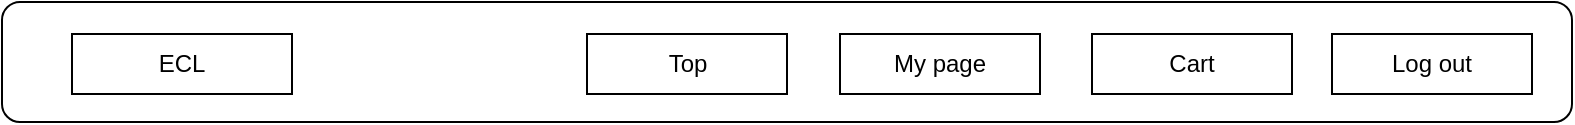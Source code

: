 <mxfile version="10.8.5" type="github"><diagram id="50Dxd6yPXRq7qMc2vB97" name="Page-1"><mxGraphModel dx="636" dy="504" grid="1" gridSize="10" guides="1" tooltips="1" connect="1" arrows="1" fold="1" page="1" pageScale="1" pageWidth="827" pageHeight="1169" math="0" shadow="0"><root><mxCell id="0"/><mxCell id="1" parent="0"/><mxCell id="UZSk_sChq5RonT3k2Ovc-3" value="" style="rounded=1;whiteSpace=wrap;html=1;" parent="1" vertex="1"><mxGeometry x="25" y="34" width="785" height="60" as="geometry"/></mxCell><mxCell id="UZSk_sChq5RonT3k2Ovc-4" value="ECL" style="rounded=0;whiteSpace=wrap;html=1;" parent="1" vertex="1"><mxGeometry x="60" y="50" width="110" height="30" as="geometry"/></mxCell><mxCell id="UZSk_sChq5RonT3k2Ovc-5" value="Top" style="rounded=0;whiteSpace=wrap;html=1;" parent="1" vertex="1"><mxGeometry x="317.5" y="50" width="100" height="30" as="geometry"/></mxCell><mxCell id="UZSk_sChq5RonT3k2Ovc-6" value="Cart" style="rounded=0;whiteSpace=wrap;html=1;" parent="1" vertex="1"><mxGeometry x="570" y="50" width="100" height="30" as="geometry"/></mxCell><mxCell id="UZSk_sChq5RonT3k2Ovc-7" value="Log out" style="rounded=0;whiteSpace=wrap;html=1;" parent="1" vertex="1"><mxGeometry x="690" y="50" width="100" height="30" as="geometry"/></mxCell><mxCell id="2L29x2qr-hP5VxPjzTvn-1" value="My page" style="rounded=0;whiteSpace=wrap;html=1;" vertex="1" parent="1"><mxGeometry x="444" y="50" width="100" height="30" as="geometry"/></mxCell></root></mxGraphModel></diagram></mxfile>